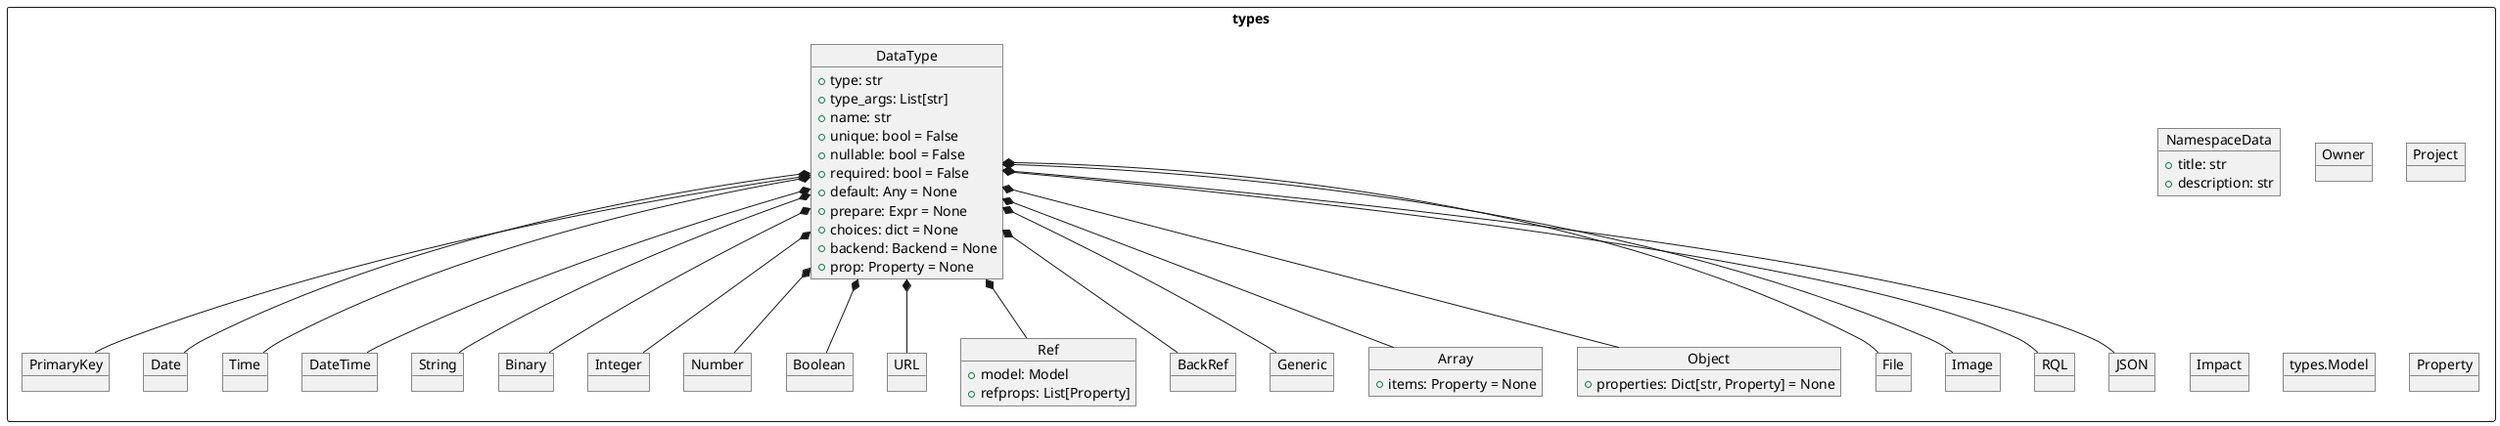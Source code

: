 @startuml
package types <<Rectangle>> {
    object DataType {
        +type: str
        +type_args: List[str]
        +name: str
        +unique: bool = False
        +nullable: bool = False
        +required: bool = False
        +default: Any = None
        +prepare: Expr = None
        +choices: dict = None
        +backend: Backend = None
        +prop: Property = None
    }

    object PrimaryKey {

    }

    object Date {

    }

    object Time {

    }

    object DateTime {

    }

    object String {

    }

    object Binary {

    }

    object Integer {

    }

    object Number {

    }

    object Boolean {

    }

    object URL {

    }

    object Ref {
        +model: Model
        +refprops: List[Property]
    }

    object BackRef {

    }

    object Generic {

    }

    object Array {
        +items: Property = None
    }

    object Object {
        +properties: Dict[str, Property] = None
    }

    object File {

    }

    object Image {

    }

    object RQL {

    }

    object JSON {

    }

    object NamespaceData {
        +title: str
        +description: str
    }

    object Owner {

    }

    object Project {

    }

    object Impact {

    }

    object types.Model {

    }

    object Property {

    }

}

DataType *-- PrimaryKey
DataType *-- Date
DataType *-- Time
DataType *-- DateTime
DataType *-- String
DataType *-- Binary
DataType *-- Integer
DataType *-- Number
DataType *-- Boolean
DataType *-- URL
DataType *-- Ref
DataType *-- BackRef
DataType *-- Generic
DataType *-- Array
DataType *-- Object
DataType *-- File
DataType *-- Image
DataType *-- RQL
DataType *-- JSON
@enduml
